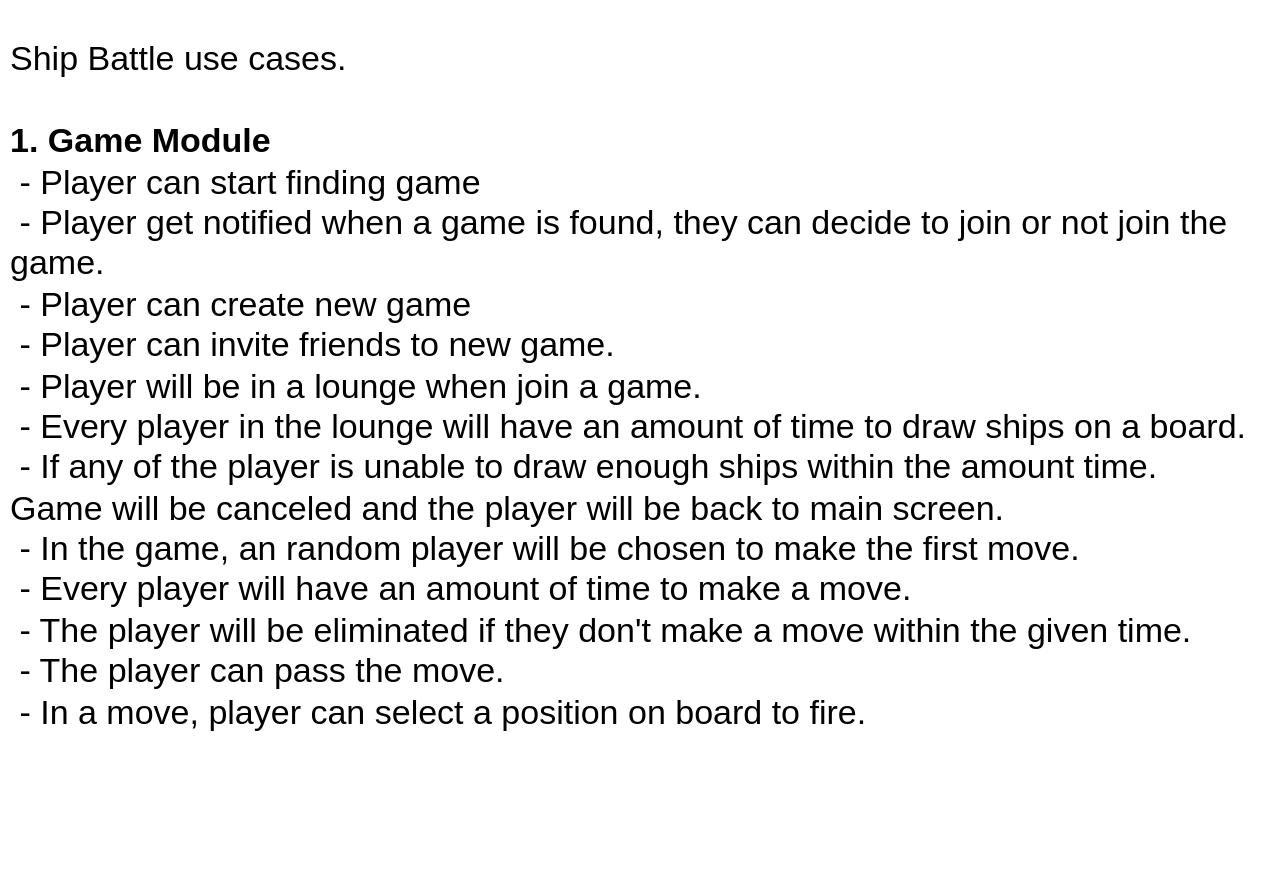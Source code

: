 <mxfile version="21.3.2" type="github">
  <diagram name="Page-1" id="Omv9CnH5hdXk-dYv_I7Q">
    <mxGraphModel dx="1050" dy="566" grid="1" gridSize="10" guides="1" tooltips="1" connect="1" arrows="1" fold="1" page="1" pageScale="1" pageWidth="827" pageHeight="1169" math="0" shadow="0">
      <root>
        <mxCell id="0" />
        <mxCell id="1" parent="0" />
        <mxCell id="6rrhqaZMcI5MTbuSoSsv-1" value="&lt;div&gt;&lt;br&gt;&lt;/div&gt;&lt;div&gt;Ship Battle use cases.&lt;/div&gt;&lt;div&gt;&lt;br&gt;&lt;/div&gt;&lt;div&gt;&lt;b&gt;1. Game Module&lt;/b&gt;&lt;/div&gt;&lt;div&gt;&amp;nbsp;- Player can start finding game&lt;/div&gt;&lt;div&gt;&amp;nbsp;- Player get notified when a game is found, they can decide to join or not join the game.&lt;/div&gt;&lt;div&gt;&amp;nbsp;- Player can create new game&lt;/div&gt;&lt;div&gt;&amp;nbsp;- Player can invite friends to new game.&lt;/div&gt;&lt;div&gt;&amp;nbsp;- Player will be in a lounge when join a game.&lt;/div&gt;&lt;div&gt;&amp;nbsp;- Every player in the lounge will have an amount of time to draw ships on a board.&lt;/div&gt;&lt;div&gt;&amp;nbsp;- If any of the player is unable to draw enough ships within the amount time. Game will be canceled and the player will be back to main screen.&lt;br&gt;&lt;/div&gt;&lt;div&gt;&amp;nbsp;- In the game, an random player will be chosen to make the first move.&lt;/div&gt;&lt;div&gt;&amp;nbsp;- Every player will have an amount of time to make a move.&lt;/div&gt;&lt;div&gt;&amp;nbsp;- The player will be eliminated if they don&#39;t make a move within the given time.&lt;/div&gt;&lt;div&gt;&amp;nbsp;- The player can pass the move.&lt;/div&gt;&lt;div&gt;&amp;nbsp;- In a move, player can select a position on board to fire.&lt;br&gt;&lt;/div&gt;" style="text;html=1;strokeColor=none;fillColor=none;spacing=5;spacingTop=-20;whiteSpace=wrap;overflow=hidden;rounded=0;rotation=0;fontSize=17;" vertex="1" parent="1">
          <mxGeometry x="49" y="55" width="630" height="430" as="geometry" />
        </mxCell>
      </root>
    </mxGraphModel>
  </diagram>
</mxfile>
